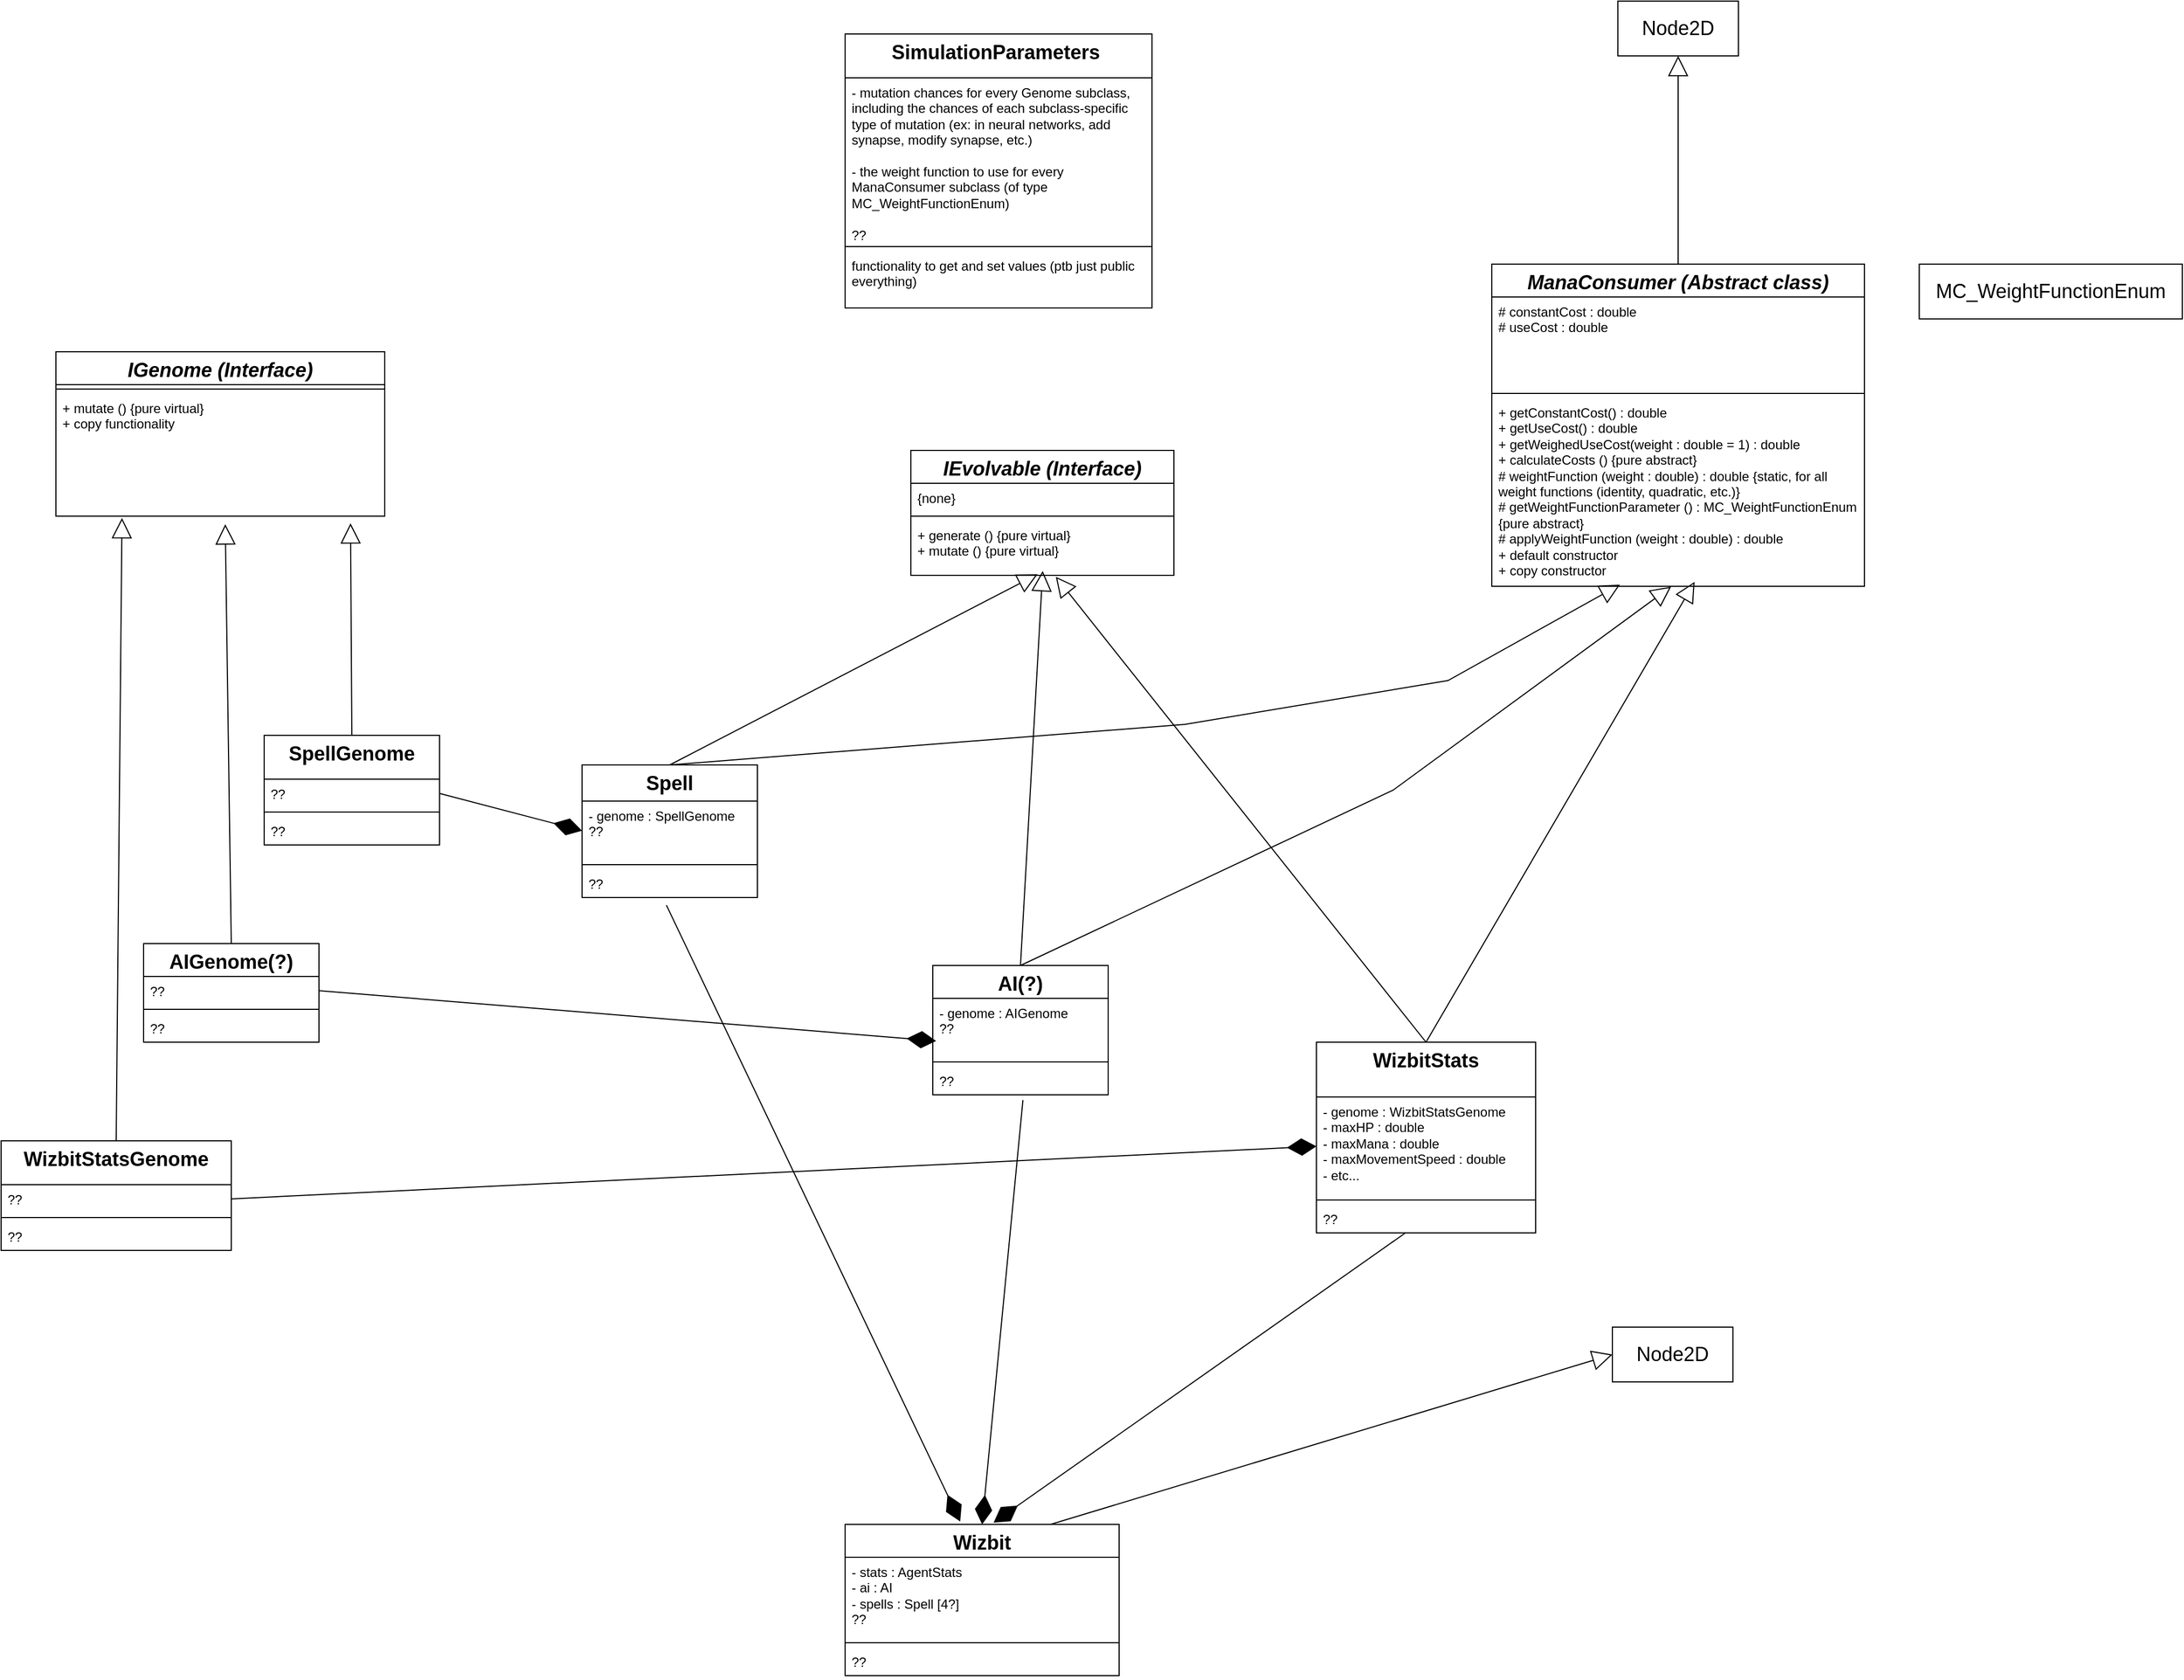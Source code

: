 <mxfile version="24.2.5" type="device">
  <diagram name="Page-1" id="iP6XZbFvGvfvqeDjwXDF">
    <mxGraphModel dx="2071" dy="717" grid="1" gridSize="10" guides="1" tooltips="1" connect="1" arrows="1" fold="1" page="1" pageScale="1" pageWidth="850" pageHeight="1100" math="0" shadow="0">
      <root>
        <mxCell id="0" />
        <mxCell id="1" parent="0" />
        <mxCell id="xaFVir19tiJa7IHQoHmy-1" value="&lt;i&gt;&lt;font style=&quot;font-size: 18px;&quot;&gt;IGenome (Interface)&lt;/font&gt;&lt;/i&gt;" style="swimlane;fontStyle=1;align=center;verticalAlign=top;childLayout=stackLayout;horizontal=1;startSize=30;horizontalStack=0;resizeParent=1;resizeParentMax=0;resizeLast=0;collapsible=1;marginBottom=0;whiteSpace=wrap;html=1;" parent="1" vertex="1">
          <mxGeometry x="-340" y="330" width="300" height="150" as="geometry" />
        </mxCell>
        <mxCell id="xaFVir19tiJa7IHQoHmy-3" value="" style="line;strokeWidth=1;fillColor=none;align=left;verticalAlign=middle;spacingTop=-1;spacingLeft=3;spacingRight=3;rotatable=0;labelPosition=right;points=[];portConstraint=eastwest;strokeColor=inherit;" parent="xaFVir19tiJa7IHQoHmy-1" vertex="1">
          <mxGeometry y="30" width="300" height="8" as="geometry" />
        </mxCell>
        <mxCell id="xaFVir19tiJa7IHQoHmy-4" value="&lt;div&gt;&lt;span style=&quot;background-color: initial;&quot;&gt;+ mutate () {pure virtual}&lt;/span&gt;&lt;br&gt;&lt;/div&gt;&lt;div&gt;&lt;span style=&quot;background-color: initial;&quot;&gt;+ copy functionality&lt;/span&gt;&lt;/div&gt;" style="text;strokeColor=none;fillColor=none;align=left;verticalAlign=top;spacingLeft=4;spacingRight=4;overflow=hidden;rotatable=0;points=[[0,0.5],[1,0.5]];portConstraint=eastwest;whiteSpace=wrap;html=1;" parent="xaFVir19tiJa7IHQoHmy-1" vertex="1">
          <mxGeometry y="38" width="300" height="112" as="geometry" />
        </mxCell>
        <mxCell id="xaFVir19tiJa7IHQoHmy-5" value="&lt;i&gt;&lt;font style=&quot;font-size: 18px;&quot;&gt;IEvolvable (Interface)&lt;/font&gt;&lt;/i&gt;" style="swimlane;fontStyle=1;align=center;verticalAlign=top;childLayout=stackLayout;horizontal=1;startSize=30;horizontalStack=0;resizeParent=1;resizeParentMax=0;resizeLast=0;collapsible=1;marginBottom=0;whiteSpace=wrap;html=1;" parent="1" vertex="1">
          <mxGeometry x="440" y="420" width="240" height="114" as="geometry" />
        </mxCell>
        <mxCell id="xaFVir19tiJa7IHQoHmy-6" value="{none}" style="text;strokeColor=none;fillColor=none;align=left;verticalAlign=top;spacingLeft=4;spacingRight=4;overflow=hidden;rotatable=0;points=[[0,0.5],[1,0.5]];portConstraint=eastwest;whiteSpace=wrap;html=1;" parent="xaFVir19tiJa7IHQoHmy-5" vertex="1">
          <mxGeometry y="30" width="240" height="26" as="geometry" />
        </mxCell>
        <mxCell id="xaFVir19tiJa7IHQoHmy-7" value="" style="line;strokeWidth=1;fillColor=none;align=left;verticalAlign=middle;spacingTop=-1;spacingLeft=3;spacingRight=3;rotatable=0;labelPosition=right;points=[];portConstraint=eastwest;strokeColor=inherit;" parent="xaFVir19tiJa7IHQoHmy-5" vertex="1">
          <mxGeometry y="56" width="240" height="8" as="geometry" />
        </mxCell>
        <mxCell id="xaFVir19tiJa7IHQoHmy-8" value="+ generate () {pure virtual}&lt;div&gt;+ mutate () {pure virtual}&lt;/div&gt;" style="text;strokeColor=none;fillColor=none;align=left;verticalAlign=top;spacingLeft=4;spacingRight=4;overflow=hidden;rotatable=0;points=[[0,0.5],[1,0.5]];portConstraint=eastwest;whiteSpace=wrap;html=1;" parent="xaFVir19tiJa7IHQoHmy-5" vertex="1">
          <mxGeometry y="64" width="240" height="50" as="geometry" />
        </mxCell>
        <mxCell id="T-azmmbn8cjB90mZDIjP-1" value="&lt;i&gt;&lt;font style=&quot;font-size: 18px;&quot;&gt;ManaConsumer (Abstract class)&lt;/font&gt;&lt;/i&gt;" style="swimlane;fontStyle=1;align=center;verticalAlign=top;childLayout=stackLayout;horizontal=1;startSize=30;horizontalStack=0;resizeParent=1;resizeParentMax=0;resizeLast=0;collapsible=1;marginBottom=0;whiteSpace=wrap;html=1;" parent="1" vertex="1">
          <mxGeometry x="970" y="250" width="340" height="294" as="geometry" />
        </mxCell>
        <mxCell id="T-azmmbn8cjB90mZDIjP-2" value="&lt;div&gt;# constantCost : double&lt;/div&gt;&lt;div&gt;# useCost : double&lt;/div&gt;" style="text;strokeColor=none;fillColor=none;align=left;verticalAlign=top;spacingLeft=4;spacingRight=4;overflow=hidden;rotatable=0;points=[[0,0.5],[1,0.5]];portConstraint=eastwest;whiteSpace=wrap;html=1;" parent="T-azmmbn8cjB90mZDIjP-1" vertex="1">
          <mxGeometry y="30" width="340" height="84" as="geometry" />
        </mxCell>
        <mxCell id="T-azmmbn8cjB90mZDIjP-3" value="" style="line;strokeWidth=1;fillColor=none;align=left;verticalAlign=middle;spacingTop=-1;spacingLeft=3;spacingRight=3;rotatable=0;labelPosition=right;points=[];portConstraint=eastwest;strokeColor=inherit;" parent="T-azmmbn8cjB90mZDIjP-1" vertex="1">
          <mxGeometry y="114" width="340" height="8" as="geometry" />
        </mxCell>
        <mxCell id="T-azmmbn8cjB90mZDIjP-4" value="+ getConstantCost() : double&lt;div&gt;+ getUseCost() : double&lt;br&gt;&lt;div&gt;+ getWeighedUseCost(weight : double = 1) : double&lt;/div&gt;&lt;div&gt;+ calculateCosts () {pure abstract}&lt;/div&gt;&lt;div&gt;# weightFunction (weight : double) : double {static, for all weight functions (identity, quadratic, etc.)}&lt;/div&gt;&lt;div&gt;# getWeightFunctionParameter () : MC_WeightFunctionEnum {pure abstract}&lt;/div&gt;&lt;div&gt;# applyWeightFunction (weight : double) : double&lt;/div&gt;&lt;div&gt;+ default constructor&lt;/div&gt;&lt;div&gt;+ copy constructor&lt;/div&gt;&lt;/div&gt;" style="text;strokeColor=none;fillColor=none;align=left;verticalAlign=top;spacingLeft=4;spacingRight=4;overflow=hidden;rotatable=0;points=[[0,0.5],[1,0.5]];portConstraint=eastwest;whiteSpace=wrap;html=1;" parent="T-azmmbn8cjB90mZDIjP-1" vertex="1">
          <mxGeometry y="122" width="340" height="172" as="geometry" />
        </mxCell>
        <mxCell id="T-azmmbn8cjB90mZDIjP-5" value="&lt;font style=&quot;font-size: 18px;&quot;&gt;Spell&lt;/font&gt;" style="swimlane;fontStyle=1;align=center;verticalAlign=top;childLayout=stackLayout;horizontal=1;startSize=33;horizontalStack=0;resizeParent=1;resizeParentMax=0;resizeLast=0;collapsible=1;marginBottom=0;whiteSpace=wrap;html=1;" parent="1" vertex="1">
          <mxGeometry x="140" y="707" width="160" height="121" as="geometry" />
        </mxCell>
        <mxCell id="T-azmmbn8cjB90mZDIjP-6" value="- genome : SpellGenome&lt;div&gt;??&lt;/div&gt;" style="text;strokeColor=none;fillColor=none;align=left;verticalAlign=top;spacingLeft=4;spacingRight=4;overflow=hidden;rotatable=0;points=[[0,0.5],[1,0.5]];portConstraint=eastwest;whiteSpace=wrap;html=1;" parent="T-azmmbn8cjB90mZDIjP-5" vertex="1">
          <mxGeometry y="33" width="160" height="54" as="geometry" />
        </mxCell>
        <mxCell id="T-azmmbn8cjB90mZDIjP-7" value="" style="line;strokeWidth=1;fillColor=none;align=left;verticalAlign=middle;spacingTop=-1;spacingLeft=3;spacingRight=3;rotatable=0;labelPosition=right;points=[];portConstraint=eastwest;strokeColor=inherit;" parent="T-azmmbn8cjB90mZDIjP-5" vertex="1">
          <mxGeometry y="87" width="160" height="8" as="geometry" />
        </mxCell>
        <mxCell id="T-azmmbn8cjB90mZDIjP-8" value="??" style="text;strokeColor=none;fillColor=none;align=left;verticalAlign=top;spacingLeft=4;spacingRight=4;overflow=hidden;rotatable=0;points=[[0,0.5],[1,0.5]];portConstraint=eastwest;whiteSpace=wrap;html=1;" parent="T-azmmbn8cjB90mZDIjP-5" vertex="1">
          <mxGeometry y="95" width="160" height="26" as="geometry" />
        </mxCell>
        <mxCell id="T-azmmbn8cjB90mZDIjP-9" value="&lt;font style=&quot;font-size: 18px;&quot;&gt;AI(?)&lt;/font&gt;" style="swimlane;fontStyle=1;align=center;verticalAlign=top;childLayout=stackLayout;horizontal=1;startSize=30;horizontalStack=0;resizeParent=1;resizeParentMax=0;resizeLast=0;collapsible=1;marginBottom=0;whiteSpace=wrap;html=1;" parent="1" vertex="1">
          <mxGeometry x="460" y="890" width="160" height="118" as="geometry" />
        </mxCell>
        <mxCell id="T-azmmbn8cjB90mZDIjP-10" value="- genome : AIGenome&lt;div&gt;??&lt;/div&gt;" style="text;strokeColor=none;fillColor=none;align=left;verticalAlign=top;spacingLeft=4;spacingRight=4;overflow=hidden;rotatable=0;points=[[0,0.5],[1,0.5]];portConstraint=eastwest;whiteSpace=wrap;html=1;" parent="T-azmmbn8cjB90mZDIjP-9" vertex="1">
          <mxGeometry y="30" width="160" height="54" as="geometry" />
        </mxCell>
        <mxCell id="T-azmmbn8cjB90mZDIjP-11" value="" style="line;strokeWidth=1;fillColor=none;align=left;verticalAlign=middle;spacingTop=-1;spacingLeft=3;spacingRight=3;rotatable=0;labelPosition=right;points=[];portConstraint=eastwest;strokeColor=inherit;" parent="T-azmmbn8cjB90mZDIjP-9" vertex="1">
          <mxGeometry y="84" width="160" height="8" as="geometry" />
        </mxCell>
        <mxCell id="T-azmmbn8cjB90mZDIjP-12" value="??" style="text;strokeColor=none;fillColor=none;align=left;verticalAlign=top;spacingLeft=4;spacingRight=4;overflow=hidden;rotatable=0;points=[[0,0.5],[1,0.5]];portConstraint=eastwest;whiteSpace=wrap;html=1;" parent="T-azmmbn8cjB90mZDIjP-9" vertex="1">
          <mxGeometry y="92" width="160" height="26" as="geometry" />
        </mxCell>
        <mxCell id="T-azmmbn8cjB90mZDIjP-13" value="&lt;font style=&quot;font-size: 18px;&quot;&gt;WizbitStats&lt;/font&gt;" style="swimlane;fontStyle=1;align=center;verticalAlign=top;childLayout=stackLayout;horizontal=1;startSize=50;horizontalStack=0;resizeParent=1;resizeParentMax=0;resizeLast=0;collapsible=1;marginBottom=0;whiteSpace=wrap;html=1;" parent="1" vertex="1">
          <mxGeometry x="810" y="960" width="200" height="174" as="geometry" />
        </mxCell>
        <mxCell id="T-azmmbn8cjB90mZDIjP-14" value="&lt;div&gt;- genome : WizbitStatsGenome&lt;/div&gt;- maxHP : double&lt;div&gt;- maxMana : double&lt;/div&gt;&lt;div&gt;- maxMovementSpeed : double&lt;/div&gt;&lt;div&gt;- etc...&lt;/div&gt;" style="text;strokeColor=none;fillColor=none;align=left;verticalAlign=top;spacingLeft=4;spacingRight=4;overflow=hidden;rotatable=0;points=[[0,0.5],[1,0.5]];portConstraint=eastwest;whiteSpace=wrap;html=1;" parent="T-azmmbn8cjB90mZDIjP-13" vertex="1">
          <mxGeometry y="50" width="200" height="90" as="geometry" />
        </mxCell>
        <mxCell id="T-azmmbn8cjB90mZDIjP-15" value="" style="line;strokeWidth=1;fillColor=none;align=left;verticalAlign=middle;spacingTop=-1;spacingLeft=3;spacingRight=3;rotatable=0;labelPosition=right;points=[];portConstraint=eastwest;strokeColor=inherit;" parent="T-azmmbn8cjB90mZDIjP-13" vertex="1">
          <mxGeometry y="140" width="200" height="8" as="geometry" />
        </mxCell>
        <mxCell id="T-azmmbn8cjB90mZDIjP-16" value="??" style="text;strokeColor=none;fillColor=none;align=left;verticalAlign=top;spacingLeft=4;spacingRight=4;overflow=hidden;rotatable=0;points=[[0,0.5],[1,0.5]];portConstraint=eastwest;whiteSpace=wrap;html=1;" parent="T-azmmbn8cjB90mZDIjP-13" vertex="1">
          <mxGeometry y="148" width="200" height="26" as="geometry" />
        </mxCell>
        <mxCell id="T-azmmbn8cjB90mZDIjP-20" value="" style="endArrow=block;endSize=16;endFill=0;html=1;rounded=0;entryX=0.482;entryY=0.979;entryDx=0;entryDy=0;entryPerimeter=0;exitX=0.5;exitY=0;exitDx=0;exitDy=0;" parent="1" source="T-azmmbn8cjB90mZDIjP-5" target="xaFVir19tiJa7IHQoHmy-8" edge="1">
          <mxGeometry x="0.003" width="160" relative="1" as="geometry">
            <mxPoint x="339.44" y="712.45" as="sourcePoint" />
            <mxPoint x="360" y="530" as="targetPoint" />
            <mxPoint as="offset" />
          </mxGeometry>
        </mxCell>
        <mxCell id="T-azmmbn8cjB90mZDIjP-21" value="" style="endArrow=block;endSize=16;endFill=0;html=1;rounded=0;entryX=0.544;entryY=1.151;entryDx=0;entryDy=0;entryPerimeter=0;exitX=0.5;exitY=0;exitDx=0;exitDy=0;" parent="1" source="T-azmmbn8cjB90mZDIjP-9" edge="1">
          <mxGeometry width="160" relative="1" as="geometry">
            <mxPoint x="539.72" y="712.45" as="sourcePoint" />
            <mxPoint x="560.28" y="530" as="targetPoint" />
          </mxGeometry>
        </mxCell>
        <mxCell id="T-azmmbn8cjB90mZDIjP-22" value="" style="endArrow=block;endSize=16;endFill=0;html=1;rounded=0;entryX=0.551;entryY=1.026;entryDx=0;entryDy=0;entryPerimeter=0;exitX=0.5;exitY=0;exitDx=0;exitDy=0;" parent="1" source="T-azmmbn8cjB90mZDIjP-13" target="xaFVir19tiJa7IHQoHmy-8" edge="1">
          <mxGeometry width="160" relative="1" as="geometry">
            <mxPoint x="750" y="651" as="sourcePoint" />
            <mxPoint x="1026" y="460" as="targetPoint" />
          </mxGeometry>
        </mxCell>
        <mxCell id="T-azmmbn8cjB90mZDIjP-24" value="" style="endArrow=block;endSize=16;endFill=0;html=1;rounded=0;entryX=0.344;entryY=0.991;entryDx=0;entryDy=0;entryPerimeter=0;exitX=0.5;exitY=0;exitDx=0;exitDy=0;" parent="1" source="T-azmmbn8cjB90mZDIjP-5" target="T-azmmbn8cjB90mZDIjP-4" edge="1">
          <mxGeometry x="0.003" width="160" relative="1" as="geometry">
            <mxPoint x="280" y="720" as="sourcePoint" />
            <mxPoint x="566" y="539" as="targetPoint" />
            <mxPoint as="offset" />
            <Array as="points">
              <mxPoint x="690" y="670" />
              <mxPoint x="930" y="630" />
            </Array>
          </mxGeometry>
        </mxCell>
        <mxCell id="T-azmmbn8cjB90mZDIjP-25" value="" style="endArrow=block;endSize=16;endFill=0;html=1;rounded=0;entryX=0.481;entryY=1.002;entryDx=0;entryDy=0;entryPerimeter=0;exitX=0.5;exitY=0;exitDx=0;exitDy=0;" parent="1" source="T-azmmbn8cjB90mZDIjP-9" target="T-azmmbn8cjB90mZDIjP-4" edge="1">
          <mxGeometry x="0.003" width="160" relative="1" as="geometry">
            <mxPoint x="290" y="730" as="sourcePoint" />
            <mxPoint x="1148" y="554" as="targetPoint" />
            <mxPoint as="offset" />
            <Array as="points">
              <mxPoint x="880" y="730" />
            </Array>
          </mxGeometry>
        </mxCell>
        <mxCell id="T-azmmbn8cjB90mZDIjP-26" value="" style="endArrow=block;endSize=16;endFill=0;html=1;rounded=0;exitX=0.5;exitY=0;exitDx=0;exitDy=0;" parent="1" source="T-azmmbn8cjB90mZDIjP-13" edge="1">
          <mxGeometry x="0.003" width="160" relative="1" as="geometry">
            <mxPoint x="560" y="730" as="sourcePoint" />
            <mxPoint x="1155" y="540" as="targetPoint" />
            <mxPoint as="offset" />
          </mxGeometry>
        </mxCell>
        <mxCell id="T-azmmbn8cjB90mZDIjP-27" value="&lt;font style=&quot;font-size: 18px;&quot;&gt;SpellGenome&lt;/font&gt;" style="swimlane;fontStyle=1;align=center;verticalAlign=top;childLayout=stackLayout;horizontal=1;startSize=40;horizontalStack=0;resizeParent=1;resizeParentMax=0;resizeLast=0;collapsible=1;marginBottom=0;whiteSpace=wrap;html=1;" parent="1" vertex="1">
          <mxGeometry x="-150" y="680" width="160" height="100" as="geometry" />
        </mxCell>
        <mxCell id="T-azmmbn8cjB90mZDIjP-28" value="??" style="text;strokeColor=none;fillColor=none;align=left;verticalAlign=top;spacingLeft=4;spacingRight=4;overflow=hidden;rotatable=0;points=[[0,0.5],[1,0.5]];portConstraint=eastwest;whiteSpace=wrap;html=1;" parent="T-azmmbn8cjB90mZDIjP-27" vertex="1">
          <mxGeometry y="40" width="160" height="26" as="geometry" />
        </mxCell>
        <mxCell id="T-azmmbn8cjB90mZDIjP-29" value="" style="line;strokeWidth=1;fillColor=none;align=left;verticalAlign=middle;spacingTop=-1;spacingLeft=3;spacingRight=3;rotatable=0;labelPosition=right;points=[];portConstraint=eastwest;strokeColor=inherit;" parent="T-azmmbn8cjB90mZDIjP-27" vertex="1">
          <mxGeometry y="66" width="160" height="8" as="geometry" />
        </mxCell>
        <mxCell id="T-azmmbn8cjB90mZDIjP-30" value="??" style="text;strokeColor=none;fillColor=none;align=left;verticalAlign=top;spacingLeft=4;spacingRight=4;overflow=hidden;rotatable=0;points=[[0,0.5],[1,0.5]];portConstraint=eastwest;whiteSpace=wrap;html=1;" parent="T-azmmbn8cjB90mZDIjP-27" vertex="1">
          <mxGeometry y="74" width="160" height="26" as="geometry" />
        </mxCell>
        <mxCell id="T-azmmbn8cjB90mZDIjP-31" value="" style="endArrow=block;endSize=16;endFill=0;html=1;rounded=0;entryX=0.896;entryY=1.058;entryDx=0;entryDy=0;entryPerimeter=0;exitX=0.5;exitY=0;exitDx=0;exitDy=0;" parent="1" source="T-azmmbn8cjB90mZDIjP-27" target="xaFVir19tiJa7IHQoHmy-4" edge="1">
          <mxGeometry x="0.003" width="160" relative="1" as="geometry">
            <mxPoint x="280" y="960" as="sourcePoint" />
            <mxPoint x="566" y="539" as="targetPoint" />
            <mxPoint as="offset" />
          </mxGeometry>
        </mxCell>
        <mxCell id="T-azmmbn8cjB90mZDIjP-32" value="&lt;font style=&quot;font-size: 18px;&quot;&gt;WizbitStatsGenome&lt;/font&gt;" style="swimlane;fontStyle=1;align=center;verticalAlign=top;childLayout=stackLayout;horizontal=1;startSize=40;horizontalStack=0;resizeParent=1;resizeParentMax=0;resizeLast=0;collapsible=1;marginBottom=0;whiteSpace=wrap;html=1;" parent="1" vertex="1">
          <mxGeometry x="-390" y="1050" width="210" height="100" as="geometry" />
        </mxCell>
        <mxCell id="T-azmmbn8cjB90mZDIjP-33" value="??" style="text;strokeColor=none;fillColor=none;align=left;verticalAlign=top;spacingLeft=4;spacingRight=4;overflow=hidden;rotatable=0;points=[[0,0.5],[1,0.5]];portConstraint=eastwest;whiteSpace=wrap;html=1;" parent="T-azmmbn8cjB90mZDIjP-32" vertex="1">
          <mxGeometry y="40" width="210" height="26" as="geometry" />
        </mxCell>
        <mxCell id="T-azmmbn8cjB90mZDIjP-34" value="" style="line;strokeWidth=1;fillColor=none;align=left;verticalAlign=middle;spacingTop=-1;spacingLeft=3;spacingRight=3;rotatable=0;labelPosition=right;points=[];portConstraint=eastwest;strokeColor=inherit;" parent="T-azmmbn8cjB90mZDIjP-32" vertex="1">
          <mxGeometry y="66" width="210" height="8" as="geometry" />
        </mxCell>
        <mxCell id="T-azmmbn8cjB90mZDIjP-35" value="??" style="text;strokeColor=none;fillColor=none;align=left;verticalAlign=top;spacingLeft=4;spacingRight=4;overflow=hidden;rotatable=0;points=[[0,0.5],[1,0.5]];portConstraint=eastwest;whiteSpace=wrap;html=1;" parent="T-azmmbn8cjB90mZDIjP-32" vertex="1">
          <mxGeometry y="74" width="210" height="26" as="geometry" />
        </mxCell>
        <mxCell id="T-azmmbn8cjB90mZDIjP-36" value="&lt;font style=&quot;font-size: 18px;&quot;&gt;AIGenome(?)&lt;/font&gt;" style="swimlane;fontStyle=1;align=center;verticalAlign=top;childLayout=stackLayout;horizontal=1;startSize=30;horizontalStack=0;resizeParent=1;resizeParentMax=0;resizeLast=0;collapsible=1;marginBottom=0;whiteSpace=wrap;html=1;" parent="1" vertex="1">
          <mxGeometry x="-260" y="870" width="160" height="90" as="geometry" />
        </mxCell>
        <mxCell id="T-azmmbn8cjB90mZDIjP-37" value="??" style="text;strokeColor=none;fillColor=none;align=left;verticalAlign=top;spacingLeft=4;spacingRight=4;overflow=hidden;rotatable=0;points=[[0,0.5],[1,0.5]];portConstraint=eastwest;whiteSpace=wrap;html=1;" parent="T-azmmbn8cjB90mZDIjP-36" vertex="1">
          <mxGeometry y="30" width="160" height="26" as="geometry" />
        </mxCell>
        <mxCell id="T-azmmbn8cjB90mZDIjP-38" value="" style="line;strokeWidth=1;fillColor=none;align=left;verticalAlign=middle;spacingTop=-1;spacingLeft=3;spacingRight=3;rotatable=0;labelPosition=right;points=[];portConstraint=eastwest;strokeColor=inherit;" parent="T-azmmbn8cjB90mZDIjP-36" vertex="1">
          <mxGeometry y="56" width="160" height="8" as="geometry" />
        </mxCell>
        <mxCell id="T-azmmbn8cjB90mZDIjP-39" value="??" style="text;strokeColor=none;fillColor=none;align=left;verticalAlign=top;spacingLeft=4;spacingRight=4;overflow=hidden;rotatable=0;points=[[0,0.5],[1,0.5]];portConstraint=eastwest;whiteSpace=wrap;html=1;" parent="T-azmmbn8cjB90mZDIjP-36" vertex="1">
          <mxGeometry y="64" width="160" height="26" as="geometry" />
        </mxCell>
        <mxCell id="T-azmmbn8cjB90mZDIjP-41" value="" style="endArrow=block;endSize=16;endFill=0;html=1;rounded=0;entryX=0.515;entryY=1.066;entryDx=0;entryDy=0;entryPerimeter=0;exitX=0.5;exitY=0;exitDx=0;exitDy=0;" parent="1" source="T-azmmbn8cjB90mZDIjP-36" target="xaFVir19tiJa7IHQoHmy-4" edge="1">
          <mxGeometry x="0.003" width="160" relative="1" as="geometry">
            <mxPoint x="-60" y="690" as="sourcePoint" />
            <mxPoint x="-61" y="546" as="targetPoint" />
            <mxPoint as="offset" />
          </mxGeometry>
        </mxCell>
        <mxCell id="T-azmmbn8cjB90mZDIjP-42" value="" style="endArrow=block;endSize=16;endFill=0;html=1;rounded=0;entryX=0.201;entryY=1.015;entryDx=0;entryDy=0;entryPerimeter=0;exitX=0.5;exitY=0;exitDx=0;exitDy=0;" parent="1" source="T-azmmbn8cjB90mZDIjP-32" target="xaFVir19tiJa7IHQoHmy-4" edge="1">
          <mxGeometry x="0.003" width="160" relative="1" as="geometry">
            <mxPoint x="-170" y="880" as="sourcePoint" />
            <mxPoint x="-175" y="547" as="targetPoint" />
            <mxPoint as="offset" />
          </mxGeometry>
        </mxCell>
        <mxCell id="T-azmmbn8cjB90mZDIjP-44" value="" style="endArrow=diamondThin;endFill=1;endSize=24;html=1;rounded=0;exitX=1;exitY=0.5;exitDx=0;exitDy=0;entryX=0;entryY=0.5;entryDx=0;entryDy=0;" parent="1" source="T-azmmbn8cjB90mZDIjP-28" target="T-azmmbn8cjB90mZDIjP-6" edge="1">
          <mxGeometry width="160" relative="1" as="geometry">
            <mxPoint x="90" y="950" as="sourcePoint" />
            <mxPoint x="250" y="950" as="targetPoint" />
          </mxGeometry>
        </mxCell>
        <mxCell id="T-azmmbn8cjB90mZDIjP-45" value="" style="endArrow=diamondThin;endFill=1;endSize=24;html=1;rounded=0;exitX=1;exitY=0.5;exitDx=0;exitDy=0;entryX=0.019;entryY=0.719;entryDx=0;entryDy=0;entryPerimeter=0;" parent="1" source="T-azmmbn8cjB90mZDIjP-37" target="T-azmmbn8cjB90mZDIjP-10" edge="1">
          <mxGeometry width="160" relative="1" as="geometry">
            <mxPoint x="20" y="729" as="sourcePoint" />
            <mxPoint x="470" y="943" as="targetPoint" />
          </mxGeometry>
        </mxCell>
        <mxCell id="T-azmmbn8cjB90mZDIjP-46" value="" style="endArrow=diamondThin;endFill=1;endSize=24;html=1;rounded=0;entryX=0;entryY=0.5;entryDx=0;entryDy=0;exitX=1;exitY=0.5;exitDx=0;exitDy=0;" parent="1" source="T-azmmbn8cjB90mZDIjP-33" target="T-azmmbn8cjB90mZDIjP-14" edge="1">
          <mxGeometry width="160" relative="1" as="geometry">
            <mxPoint x="-130" y="1120" as="sourcePoint" />
            <mxPoint x="470" y="953" as="targetPoint" />
          </mxGeometry>
        </mxCell>
        <mxCell id="T-azmmbn8cjB90mZDIjP-47" value="&lt;font style=&quot;font-size: 18px;&quot;&gt;Wizbit&lt;/font&gt;" style="swimlane;fontStyle=1;align=center;verticalAlign=top;childLayout=stackLayout;horizontal=1;startSize=30;horizontalStack=0;resizeParent=1;resizeParentMax=0;resizeLast=0;collapsible=1;marginBottom=0;whiteSpace=wrap;html=1;" parent="1" vertex="1">
          <mxGeometry x="380" y="1400" width="250" height="138" as="geometry" />
        </mxCell>
        <mxCell id="T-azmmbn8cjB90mZDIjP-48" value="- stats : AgentStats&lt;div&gt;- ai : AI&lt;/div&gt;&lt;div&gt;- spells : Spell [4?]&lt;/div&gt;&lt;div&gt;??&lt;/div&gt;" style="text;strokeColor=none;fillColor=none;align=left;verticalAlign=top;spacingLeft=4;spacingRight=4;overflow=hidden;rotatable=0;points=[[0,0.5],[1,0.5]];portConstraint=eastwest;whiteSpace=wrap;html=1;" parent="T-azmmbn8cjB90mZDIjP-47" vertex="1">
          <mxGeometry y="30" width="250" height="74" as="geometry" />
        </mxCell>
        <mxCell id="T-azmmbn8cjB90mZDIjP-49" value="" style="line;strokeWidth=1;fillColor=none;align=left;verticalAlign=middle;spacingTop=-1;spacingLeft=3;spacingRight=3;rotatable=0;labelPosition=right;points=[];portConstraint=eastwest;strokeColor=inherit;" parent="T-azmmbn8cjB90mZDIjP-47" vertex="1">
          <mxGeometry y="104" width="250" height="8" as="geometry" />
        </mxCell>
        <mxCell id="T-azmmbn8cjB90mZDIjP-50" value="??" style="text;strokeColor=none;fillColor=none;align=left;verticalAlign=top;spacingLeft=4;spacingRight=4;overflow=hidden;rotatable=0;points=[[0,0.5],[1,0.5]];portConstraint=eastwest;whiteSpace=wrap;html=1;" parent="T-azmmbn8cjB90mZDIjP-47" vertex="1">
          <mxGeometry y="112" width="250" height="26" as="geometry" />
        </mxCell>
        <mxCell id="T-azmmbn8cjB90mZDIjP-51" value="" style="endArrow=diamondThin;endFill=1;endSize=24;html=1;rounded=0;entryX=0.542;entryY=-0.012;entryDx=0;entryDy=0;entryPerimeter=0;exitX=0.409;exitY=0.985;exitDx=0;exitDy=0;exitPerimeter=0;" parent="1" source="T-azmmbn8cjB90mZDIjP-16" target="T-azmmbn8cjB90mZDIjP-47" edge="1">
          <mxGeometry width="160" relative="1" as="geometry">
            <mxPoint x="770" y="1160" as="sourcePoint" />
            <mxPoint x="820" y="1065" as="targetPoint" />
          </mxGeometry>
        </mxCell>
        <mxCell id="T-azmmbn8cjB90mZDIjP-52" value="" style="endArrow=diamondThin;endFill=1;endSize=24;html=1;rounded=0;exitX=0.514;exitY=1.187;exitDx=0;exitDy=0;exitPerimeter=0;entryX=0.5;entryY=0;entryDx=0;entryDy=0;" parent="1" source="T-azmmbn8cjB90mZDIjP-12" target="T-azmmbn8cjB90mZDIjP-47" edge="1">
          <mxGeometry width="160" relative="1" as="geometry">
            <mxPoint x="430" y="1310" as="sourcePoint" />
            <mxPoint x="480" y="1220" as="targetPoint" />
          </mxGeometry>
        </mxCell>
        <mxCell id="T-azmmbn8cjB90mZDIjP-53" value="" style="endArrow=diamondThin;endFill=1;endSize=24;html=1;rounded=0;exitX=0.481;exitY=1.266;exitDx=0;exitDy=0;exitPerimeter=0;entryX=0.42;entryY=-0.019;entryDx=0;entryDy=0;entryPerimeter=0;" parent="1" source="T-azmmbn8cjB90mZDIjP-8" target="T-azmmbn8cjB90mZDIjP-47" edge="1">
          <mxGeometry width="160" relative="1" as="geometry">
            <mxPoint x="515" y="1410" as="sourcePoint" />
            <mxPoint x="200" y="1250" as="targetPoint" />
          </mxGeometry>
        </mxCell>
        <mxCell id="T-azmmbn8cjB90mZDIjP-54" value="" style="endArrow=block;endSize=16;endFill=0;html=1;rounded=0;exitX=0.75;exitY=0;exitDx=0;exitDy=0;entryX=0;entryY=0.5;entryDx=0;entryDy=0;" parent="1" source="T-azmmbn8cjB90mZDIjP-47" target="T-azmmbn8cjB90mZDIjP-55" edge="1">
          <mxGeometry x="0.003" width="160" relative="1" as="geometry">
            <mxPoint x="940" y="1490" as="sourcePoint" />
            <mxPoint x="1040" y="1250" as="targetPoint" />
            <mxPoint as="offset" />
          </mxGeometry>
        </mxCell>
        <mxCell id="T-azmmbn8cjB90mZDIjP-55" value="&lt;font style=&quot;font-size: 18px;&quot;&gt;Node2D&lt;/font&gt;" style="html=1;whiteSpace=wrap;" parent="1" vertex="1">
          <mxGeometry x="1080" y="1220" width="110" height="50" as="geometry" />
        </mxCell>
        <mxCell id="T-azmmbn8cjB90mZDIjP-71" value="&lt;font style=&quot;font-size: 18px;&quot;&gt;SimulationParameters&amp;nbsp;&lt;/font&gt;" style="swimlane;fontStyle=1;align=center;verticalAlign=top;childLayout=stackLayout;horizontal=1;startSize=40;horizontalStack=0;resizeParent=1;resizeParentMax=0;resizeLast=0;collapsible=1;marginBottom=0;whiteSpace=wrap;html=1;" parent="1" vertex="1">
          <mxGeometry x="380" y="40" width="280" height="250" as="geometry" />
        </mxCell>
        <mxCell id="T-azmmbn8cjB90mZDIjP-72" value="- mutation chances for every Genome subclass, including the chances of each subclass-specific type of mutation (ex: in neural networks, add synapse, modify synapse, etc.)&lt;div&gt;&lt;br&gt;&lt;/div&gt;&lt;div&gt;- the weight function to use for every ManaConsumer subclass (of type&amp;nbsp;&lt;/div&gt;&lt;div&gt;MC_WeightFunctionEnum)&lt;/div&gt;&lt;div&gt;&lt;br&gt;&lt;/div&gt;&lt;div&gt;??&lt;/div&gt;" style="text;strokeColor=none;fillColor=none;align=left;verticalAlign=top;spacingLeft=4;spacingRight=4;overflow=hidden;rotatable=0;points=[[0,0.5],[1,0.5]];portConstraint=eastwest;whiteSpace=wrap;html=1;" parent="T-azmmbn8cjB90mZDIjP-71" vertex="1">
          <mxGeometry y="40" width="280" height="150" as="geometry" />
        </mxCell>
        <mxCell id="T-azmmbn8cjB90mZDIjP-73" value="" style="line;strokeWidth=1;fillColor=none;align=left;verticalAlign=middle;spacingTop=-1;spacingLeft=3;spacingRight=3;rotatable=0;labelPosition=right;points=[];portConstraint=eastwest;strokeColor=inherit;" parent="T-azmmbn8cjB90mZDIjP-71" vertex="1">
          <mxGeometry y="190" width="280" height="8" as="geometry" />
        </mxCell>
        <mxCell id="T-azmmbn8cjB90mZDIjP-74" value="functionality to get and set values (ptb just public everything)" style="text;strokeColor=none;fillColor=none;align=left;verticalAlign=top;spacingLeft=4;spacingRight=4;overflow=hidden;rotatable=0;points=[[0,0.5],[1,0.5]];portConstraint=eastwest;whiteSpace=wrap;html=1;" parent="T-azmmbn8cjB90mZDIjP-71" vertex="1">
          <mxGeometry y="198" width="280" height="52" as="geometry" />
        </mxCell>
        <mxCell id="xvIYO3702FTB-253UozI-5" value="&lt;font style=&quot;font-size: 18px;&quot;&gt;Node2D&lt;/font&gt;" style="html=1;whiteSpace=wrap;" parent="1" vertex="1">
          <mxGeometry x="1085" y="10" width="110" height="50" as="geometry" />
        </mxCell>
        <mxCell id="xvIYO3702FTB-253UozI-6" value="" style="endArrow=block;endSize=16;endFill=0;html=1;rounded=0;entryX=0.5;entryY=1;entryDx=0;entryDy=0;exitX=0.5;exitY=0;exitDx=0;exitDy=0;" parent="1" source="T-azmmbn8cjB90mZDIjP-1" target="xvIYO3702FTB-253UozI-5" edge="1">
          <mxGeometry width="160" relative="1" as="geometry">
            <mxPoint x="868" y="209" as="sourcePoint" />
            <mxPoint x="530" y="-220" as="targetPoint" />
          </mxGeometry>
        </mxCell>
        <mxCell id="V_vbRGF4xTdPhu5meGuk-1" value="&lt;font style=&quot;font-size: 18px;&quot;&gt;MC_WeightFunctionEnum&lt;/font&gt;" style="html=1;whiteSpace=wrap;" parent="1" vertex="1">
          <mxGeometry x="1360" y="250" width="240" height="50" as="geometry" />
        </mxCell>
      </root>
    </mxGraphModel>
  </diagram>
</mxfile>
